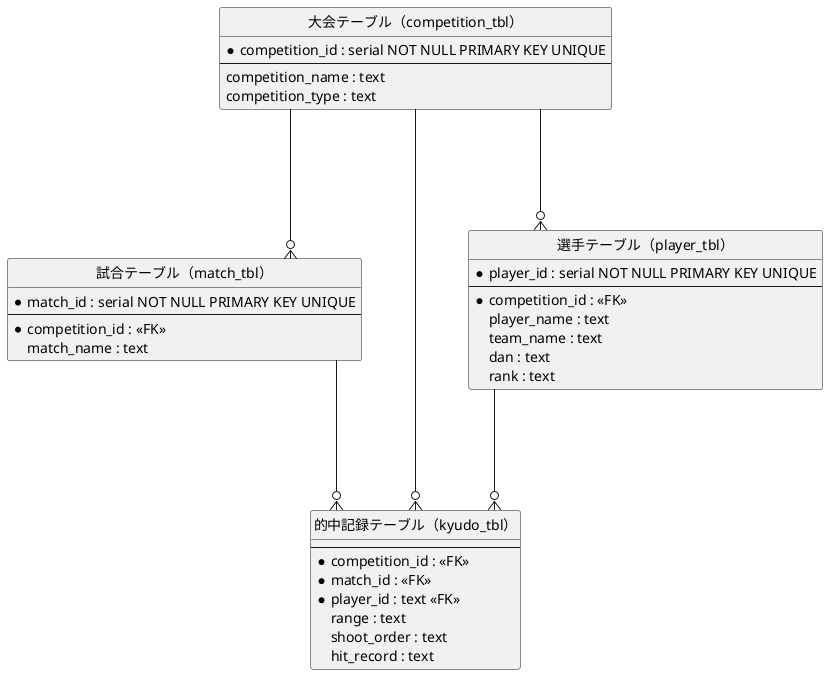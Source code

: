 @startuml er_diagram

' hide the spot
hide circle

' avoid problems with angled crows feet
skinparam linetype ortho

entity "大会テーブル（competition_tbl）" as competition_tbl {
  *competition_id : serial NOT NULL PRIMARY KEY UNIQUE
  --
  competition_name : text
  competition_type : text
}

entity "試合テーブル（match_tbl）" as match_tbl {
  *match_id : serial NOT NULL PRIMARY KEY UNIQUE
  --
  *competition_id : <<FK>>
  match_name : text
}

entity "的中記録テーブル（kyudo_tbl）" as hit_record_tbl {
  --
  *competition_id : <<FK>>
  *match_id : <<FK>>
  *player_id : text <<FK>>
  range : text
  shoot_order : text
  hit_record : text
}

entity "選手テーブル（player_tbl）" as player_tbl {
  *player_id : serial NOT NULL PRIMARY KEY UNIQUE
  --
  *competition_id : <<FK>>
  player_name : text
  team_name : text
  dan : text
  rank : text
}

competition_tbl ---o{ match_tbl
match_tbl ---o{ hit_record_tbl
player_tbl ---o{ hit_record_tbl
competition_tbl ---o{ hit_record_tbl
competition_tbl ---o{ player_tbl

@enduml